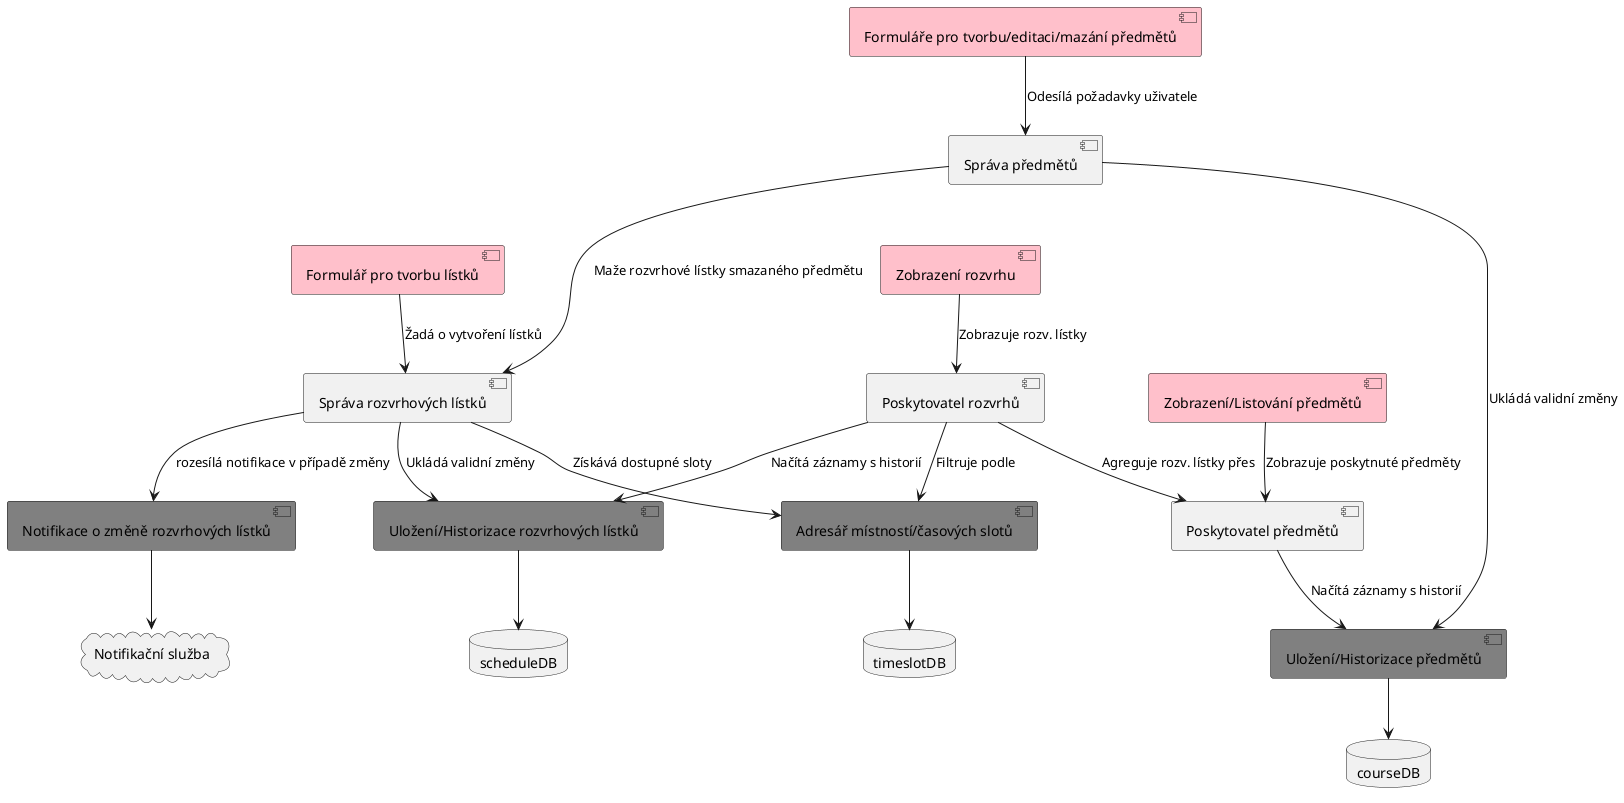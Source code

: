 @startuml

component "Zobrazení/Listování předmětů" as courseListing #pink
component "Formuláře pro tvorbu/editaci/mazání předmětů" as courseEditForms #pink

component "Poskytovatel předmětů" as courseProvider

component "Správa předmětů" as courseManager

component "Uložení/Historizace předmětů" as courseRepository #grey

courseListing --> courseProvider : "Zobrazuje poskytnuté předměty"
courseProvider --> courseRepository : "Načítá záznamy s historií"
courseEditForms --> courseManager : "Odesílá požadavky uživatele"
courseManager --> courseRepository : "Ukládá validní změny"

component "Zobrazení rozvrhu" as scheduleListing #pink

component "Poskytovatel rozvrhů" as scheduleProvider

component "Formulář pro tvorbu lístků" as scheduleEditForms #pink

component "Správa rozvrhových lístků" as scheduleManager

component "Uložení/Historizace rozvrhových lístků" as scheduleRepository #grey

component "Notifikace o změně rozvrhových lístků" as scheduleNotifications #grey

component "Adresář místností/časových slotů" as timeslotRepository #grey

scheduleEditForms --> scheduleManager : "Žadá o vytvoření lístků"
scheduleManager --> scheduleRepository : "Ukládá validní změny"
scheduleManager --> timeslotRepository : "Získává dostupné sloty"
scheduleManager --> scheduleNotifications : rozesílá notifikace v případě změny
scheduleListing --> scheduleProvider : "Zobrazuje rozv. lístky"
scheduleProvider --> courseProvider : "Agreguje rozv. lístky přes"
scheduleProvider --> timeslotRepository : "Filtruje podle"
scheduleProvider --> scheduleRepository : "Načítá záznamy s historií"

courseManager ---> scheduleManager : "Maže rozvrhové lístky smazaného předmětu"

cloud "Notifikační služba" as notifications

scheduleNotifications --> notifications

database courseDB
database scheduleDB
database timeslotDB
courseRepository --> courseDB
scheduleRepository --> scheduleDB
timeslotRepository --> timeslotDB

@enduml